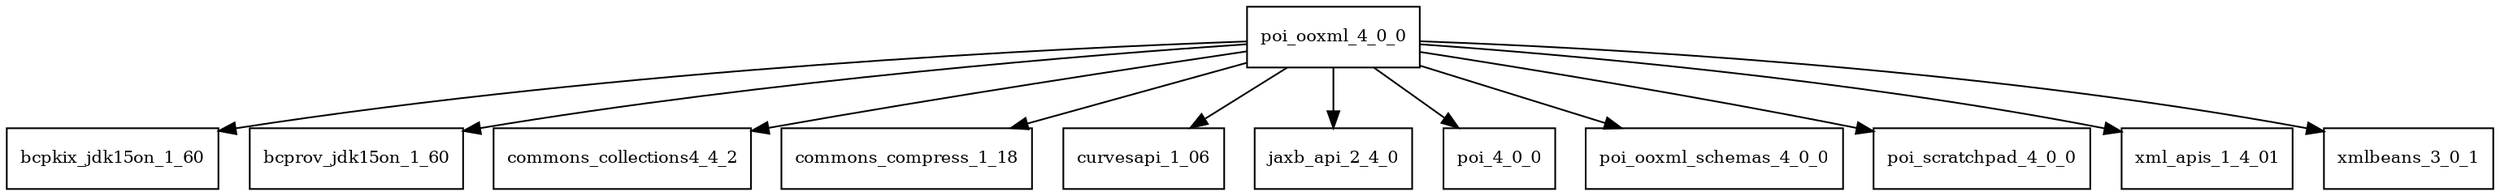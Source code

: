 digraph poi_ooxml_4_0_0_dependencies {
  node [shape = box, fontsize=10.0];
  poi_ooxml_4_0_0 -> bcpkix_jdk15on_1_60;
  poi_ooxml_4_0_0 -> bcprov_jdk15on_1_60;
  poi_ooxml_4_0_0 -> commons_collections4_4_2;
  poi_ooxml_4_0_0 -> commons_compress_1_18;
  poi_ooxml_4_0_0 -> curvesapi_1_06;
  poi_ooxml_4_0_0 -> jaxb_api_2_4_0;
  poi_ooxml_4_0_0 -> poi_4_0_0;
  poi_ooxml_4_0_0 -> poi_ooxml_schemas_4_0_0;
  poi_ooxml_4_0_0 -> poi_scratchpad_4_0_0;
  poi_ooxml_4_0_0 -> xml_apis_1_4_01;
  poi_ooxml_4_0_0 -> xmlbeans_3_0_1;
}
